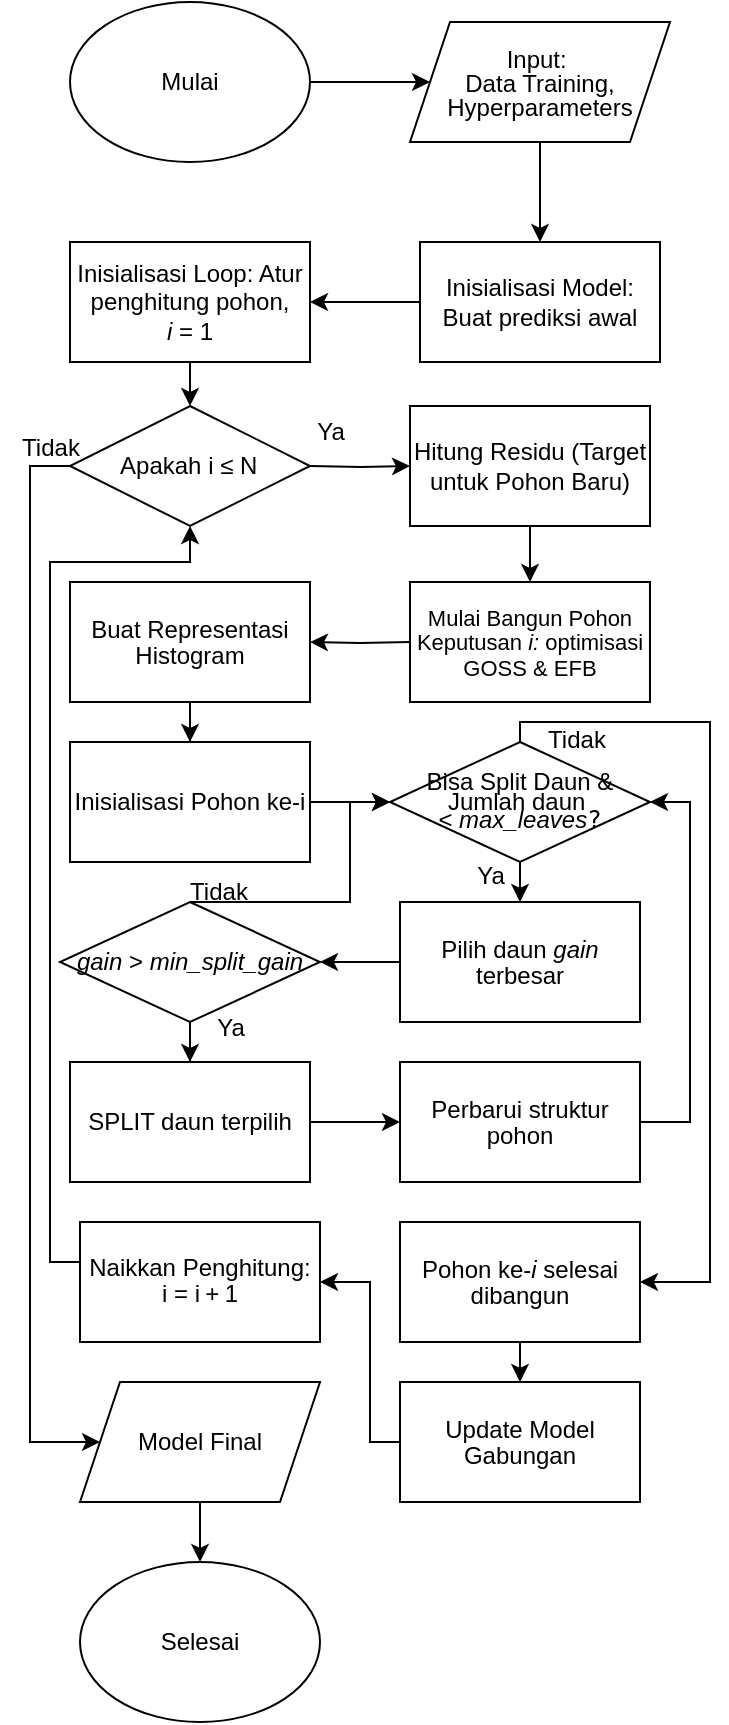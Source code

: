 <mxfile version="27.0.9">
  <diagram name="Page-1" id="VA4MJNgwqOIxdSmJhErK">
    <mxGraphModel dx="872" dy="529" grid="1" gridSize="10" guides="1" tooltips="1" connect="1" arrows="1" fold="1" page="1" pageScale="1" pageWidth="827" pageHeight="1169" math="0" shadow="0">
      <root>
        <mxCell id="0" />
        <mxCell id="1" parent="0" />
        <mxCell id="NbCu8QdAzqQWzqPstgnW-3" value="" style="edgeStyle=orthogonalEdgeStyle;rounded=0;orthogonalLoop=1;jettySize=auto;html=1;fontFamily=Helvetica;fontSize=12;fontColor=default;" parent="1" source="NbCu8QdAzqQWzqPstgnW-1" target="NbCu8QdAzqQWzqPstgnW-2" edge="1">
          <mxGeometry relative="1" as="geometry" />
        </mxCell>
        <mxCell id="NbCu8QdAzqQWzqPstgnW-1" value="Mulai" style="ellipse;whiteSpace=wrap;html=1;fillColor=none;" parent="1" vertex="1">
          <mxGeometry x="340" y="100" width="120" height="80" as="geometry" />
        </mxCell>
        <mxCell id="NbCu8QdAzqQWzqPstgnW-5" value="" style="edgeStyle=orthogonalEdgeStyle;rounded=0;orthogonalLoop=1;jettySize=auto;html=1;fontFamily=Helvetica;fontSize=12;fontColor=default;" parent="1" source="NbCu8QdAzqQWzqPstgnW-2" target="NbCu8QdAzqQWzqPstgnW-4" edge="1">
          <mxGeometry relative="1" as="geometry" />
        </mxCell>
        <mxCell id="NbCu8QdAzqQWzqPstgnW-2" value="&lt;div style=&quot;line-height: 100%;&quot;&gt;Input:&amp;nbsp;&lt;/div&gt;&lt;div style=&quot;line-height: 100%;&quot;&gt;Data Training, Hyperparameters&lt;/div&gt;" style="shape=parallelogram;perimeter=parallelogramPerimeter;whiteSpace=wrap;html=1;fixedSize=1;strokeColor=default;align=center;verticalAlign=middle;fontFamily=Helvetica;fontSize=12;fontColor=default;fillColor=none;" parent="1" vertex="1">
          <mxGeometry x="510.01" y="110" width="129.99" height="60" as="geometry" />
        </mxCell>
        <mxCell id="NbCu8QdAzqQWzqPstgnW-7" value="" style="edgeStyle=orthogonalEdgeStyle;rounded=0;orthogonalLoop=1;jettySize=auto;html=1;fontFamily=Helvetica;fontSize=12;fontColor=default;" parent="1" source="NbCu8QdAzqQWzqPstgnW-4" target="NbCu8QdAzqQWzqPstgnW-6" edge="1">
          <mxGeometry relative="1" as="geometry" />
        </mxCell>
        <mxCell id="NbCu8QdAzqQWzqPstgnW-4" value="Inisialisasi Model: Buat prediksi awal" style="rounded=0;whiteSpace=wrap;html=1;strokeColor=default;align=center;verticalAlign=middle;fontFamily=Helvetica;fontSize=12;fontColor=default;fillColor=none;" parent="1" vertex="1">
          <mxGeometry x="515" y="220" width="120" height="60" as="geometry" />
        </mxCell>
        <mxCell id="gYYAoUsyfD0-Huga9Zhp-12" value="" style="edgeStyle=orthogonalEdgeStyle;rounded=0;orthogonalLoop=1;jettySize=auto;html=1;" parent="1" source="NbCu8QdAzqQWzqPstgnW-6" target="gYYAoUsyfD0-Huga9Zhp-3" edge="1">
          <mxGeometry relative="1" as="geometry" />
        </mxCell>
        <mxCell id="NbCu8QdAzqQWzqPstgnW-6" value="Inisialisasi Loop: Atur penghitung pohon, &lt;span class=&quot;katex&quot;&gt;&lt;span aria-hidden=&quot;true&quot; class=&quot;katex-html&quot;&gt;&lt;span class=&quot;base&quot;&gt;&lt;span style=&quot;height: 0.659em;&quot; class=&quot;strut&quot;&gt;&lt;/span&gt;&lt;span class=&quot;mord mathnormal&quot;&gt;&lt;i&gt;i&lt;/i&gt;&lt;/span&gt;&lt;span style=&quot;margin-right: 0.278em;&quot; class=&quot;mspace&quot;&gt;&lt;/span&gt;&lt;span class=&quot;mrel&quot;&gt;=&lt;/span&gt;&lt;span style=&quot;margin-right: 0.278em;&quot; class=&quot;mspace&quot;&gt;&lt;/span&gt;&lt;/span&gt;&lt;span class=&quot;base&quot;&gt;&lt;span style=&quot;height: 0.644em;&quot; class=&quot;strut&quot;&gt;&lt;/span&gt;&lt;span class=&quot;mord&quot;&gt;1&lt;/span&gt;&lt;/span&gt;&lt;/span&gt;&lt;/span&gt;" style="rounded=0;whiteSpace=wrap;html=1;strokeColor=default;align=center;verticalAlign=middle;fontFamily=Helvetica;fontSize=12;fontColor=default;fillColor=none;" parent="1" vertex="1">
          <mxGeometry x="340" y="220" width="120" height="60" as="geometry" />
        </mxCell>
        <mxCell id="NbCu8QdAzqQWzqPstgnW-11" value="" style="edgeStyle=orthogonalEdgeStyle;rounded=0;orthogonalLoop=1;jettySize=auto;html=1;fontFamily=Helvetica;fontSize=12;fontColor=default;" parent="1" target="NbCu8QdAzqQWzqPstgnW-10" edge="1">
          <mxGeometry relative="1" as="geometry">
            <mxPoint x="460" y="332" as="sourcePoint" />
          </mxGeometry>
        </mxCell>
        <mxCell id="gYYAoUsyfD0-Huga9Zhp-15" value="" style="edgeStyle=orthogonalEdgeStyle;rounded=0;orthogonalLoop=1;jettySize=auto;html=1;" parent="1" source="NbCu8QdAzqQWzqPstgnW-10" target="gYYAoUsyfD0-Huga9Zhp-11" edge="1">
          <mxGeometry relative="1" as="geometry" />
        </mxCell>
        <mxCell id="NbCu8QdAzqQWzqPstgnW-10" value="Hitung Residu (Target untuk Pohon Baru)" style="rounded=0;whiteSpace=wrap;html=1;strokeColor=default;align=center;verticalAlign=middle;fontFamily=Helvetica;fontSize=12;fontColor=default;fillColor=none;" parent="1" vertex="1">
          <mxGeometry x="510" y="302" width="120" height="60" as="geometry" />
        </mxCell>
        <mxCell id="gYYAoUsyfD0-Huga9Zhp-17" value="" style="edgeStyle=orthogonalEdgeStyle;rounded=0;orthogonalLoop=1;jettySize=auto;html=1;" parent="1" source="NbCu8QdAzqQWzqPstgnW-14" target="gYYAoUsyfD0-Huga9Zhp-16" edge="1">
          <mxGeometry relative="1" as="geometry" />
        </mxCell>
        <mxCell id="NbCu8QdAzqQWzqPstgnW-14" value="&lt;div style=&quot;line-height: 105%;&quot;&gt;Buat Representasi Histogram&lt;/div&gt;" style="rounded=0;whiteSpace=wrap;html=1;strokeColor=default;align=center;verticalAlign=middle;fontFamily=Helvetica;fontSize=12;fontColor=default;fillColor=none;" parent="1" vertex="1">
          <mxGeometry x="340" y="390" width="119.99" height="60" as="geometry" />
        </mxCell>
        <mxCell id="gYYAoUsyfD0-Huga9Zhp-41" style="edgeStyle=orthogonalEdgeStyle;rounded=0;orthogonalLoop=1;jettySize=auto;html=1;entryX=0;entryY=0.5;entryDx=0;entryDy=0;" parent="1" source="gYYAoUsyfD0-Huga9Zhp-3" target="gYYAoUsyfD0-Huga9Zhp-38" edge="1">
          <mxGeometry relative="1" as="geometry">
            <Array as="points">
              <mxPoint x="320" y="332" />
              <mxPoint x="320" y="820" />
            </Array>
          </mxGeometry>
        </mxCell>
        <mxCell id="gYYAoUsyfD0-Huga9Zhp-3" value="Apakah &lt;span class=&quot;katex&quot;&gt;&lt;span aria-hidden=&quot;true&quot; class=&quot;katex-html&quot;&gt;&lt;span class=&quot;base&quot;&gt;&lt;span style=&quot;height: 0.795em; vertical-align: -0.136em;&quot; class=&quot;strut&quot;&gt;&lt;/span&gt;&lt;span class=&quot;mord mathnormal&quot;&gt;i&lt;/span&gt;&lt;span style=&quot;margin-right: 0.278em;&quot; class=&quot;mspace&quot;&gt;&lt;/span&gt;&lt;span class=&quot;mrel&quot;&gt;≤&lt;/span&gt;&lt;span style=&quot;margin-right: 0.278em;&quot; class=&quot;mspace&quot;&gt;&lt;/span&gt;&lt;/span&gt;&lt;span class=&quot;base&quot;&gt;&lt;span style=&quot;height: 0.683em;&quot; class=&quot;strut&quot;&gt;&lt;/span&gt;&lt;span style=&quot;margin-right: 0.109em;&quot; class=&quot;mord mathnormal&quot;&gt;N&lt;/span&gt;&lt;/span&gt;&lt;/span&gt;&lt;/span&gt;" style="rhombus;whiteSpace=wrap;html=1;fillColor=none;" parent="1" vertex="1">
          <mxGeometry x="340" y="302" width="120" height="60" as="geometry" />
        </mxCell>
        <mxCell id="gYYAoUsyfD0-Huga9Zhp-5" value="Ya" style="text;html=1;align=center;verticalAlign=middle;resizable=0;points=[];autosize=1;strokeColor=none;fillColor=none;" parent="1" vertex="1">
          <mxGeometry x="450" y="300" width="40" height="30" as="geometry" />
        </mxCell>
        <mxCell id="gYYAoUsyfD0-Huga9Zhp-10" value="" style="edgeStyle=orthogonalEdgeStyle;rounded=0;orthogonalLoop=1;jettySize=auto;html=1;" parent="1" target="NbCu8QdAzqQWzqPstgnW-14" edge="1">
          <mxGeometry relative="1" as="geometry">
            <mxPoint x="510" y="420" as="sourcePoint" />
          </mxGeometry>
        </mxCell>
        <mxCell id="gYYAoUsyfD0-Huga9Zhp-11" value="&lt;div style=&quot;line-height: 105%;&quot;&gt;&lt;font style=&quot;font-size: 11px;&quot;&gt;Mulai Bangun Pohon Keputusan&amp;nbsp;&lt;i&gt;i:&amp;nbsp;&lt;/i&gt;&lt;span style=&quot;background-color: transparent; color: light-dark(rgb(0, 0, 0), rgb(255, 255, 255));&quot;&gt;optimisasi GOSS &amp;amp; EFB&lt;/span&gt;&lt;/font&gt;&lt;/div&gt;" style="rounded=0;whiteSpace=wrap;html=1;strokeColor=default;align=center;verticalAlign=middle;fontFamily=Helvetica;fontSize=12;fontColor=default;fillColor=none;" parent="1" vertex="1">
          <mxGeometry x="510" y="390" width="119.99" height="60" as="geometry" />
        </mxCell>
        <mxCell id="gYYAoUsyfD0-Huga9Zhp-20" value="" style="edgeStyle=orthogonalEdgeStyle;rounded=0;orthogonalLoop=1;jettySize=auto;html=1;" parent="1" source="gYYAoUsyfD0-Huga9Zhp-16" target="gYYAoUsyfD0-Huga9Zhp-18" edge="1">
          <mxGeometry relative="1" as="geometry" />
        </mxCell>
        <mxCell id="gYYAoUsyfD0-Huga9Zhp-16" value="&lt;div style=&quot;line-height: 105%;&quot;&gt;Inisialisasi Pohon ke-i&lt;/div&gt;" style="rounded=0;whiteSpace=wrap;html=1;strokeColor=default;align=center;verticalAlign=middle;fontFamily=Helvetica;fontSize=12;fontColor=default;fillColor=none;" parent="1" vertex="1">
          <mxGeometry x="340.01" y="470" width="119.99" height="60" as="geometry" />
        </mxCell>
        <mxCell id="gYYAoUsyfD0-Huga9Zhp-22" value="" style="edgeStyle=orthogonalEdgeStyle;rounded=0;orthogonalLoop=1;jettySize=auto;html=1;" parent="1" source="gYYAoUsyfD0-Huga9Zhp-18" target="gYYAoUsyfD0-Huga9Zhp-21" edge="1">
          <mxGeometry relative="1" as="geometry" />
        </mxCell>
        <mxCell id="gYYAoUsyfD0-Huga9Zhp-43" style="edgeStyle=orthogonalEdgeStyle;rounded=0;orthogonalLoop=1;jettySize=auto;html=1;exitX=0.5;exitY=0;exitDx=0;exitDy=0;entryX=1;entryY=0.5;entryDx=0;entryDy=0;" parent="1" source="gYYAoUsyfD0-Huga9Zhp-18" target="gYYAoUsyfD0-Huga9Zhp-31" edge="1">
          <mxGeometry relative="1" as="geometry">
            <Array as="points">
              <mxPoint x="565" y="460" />
              <mxPoint x="660" y="460" />
              <mxPoint x="660" y="740" />
            </Array>
          </mxGeometry>
        </mxCell>
        <mxCell id="gYYAoUsyfD0-Huga9Zhp-18" value="&lt;div style=&quot;line-height: 80%;&quot;&gt;&lt;div&gt;&lt;font style=&quot;line-height: 80%;&quot;&gt;Bisa Split Daun &amp;amp;&lt;/font&gt;&lt;/div&gt;&lt;div&gt;&lt;font style=&quot;line-height: 80%;&quot;&gt;Jumlah daun&amp;nbsp;&lt;/font&gt;&lt;/div&gt;&lt;div&gt;&lt;font style=&quot;line-height: 80%;&quot;&gt;&lt;span style=&quot;background-color: transparent; color: light-dark(rgb(0, 0, 0), rgb(255, 255, 255));&quot;&gt;&amp;lt; &lt;/span&gt;&lt;code style=&quot;background-color: transparent; color: light-dark(rgb(0, 0, 0), rgb(255, 255, 255));&quot;&gt;&lt;font style=&quot;&quot; face=&quot;Helvetica&quot;&gt;&lt;i&gt;max_leaves&lt;/i&gt;&lt;/font&gt;?&lt;/code&gt;&lt;/font&gt;&lt;/div&gt;&lt;/div&gt;" style="rhombus;whiteSpace=wrap;html=1;strokeColor=default;align=center;verticalAlign=middle;fontFamily=Helvetica;fontSize=12;fontColor=default;fillColor=none;" parent="1" vertex="1">
          <mxGeometry x="500" y="470" width="129.99" height="60" as="geometry" />
        </mxCell>
        <mxCell id="gYYAoUsyfD0-Huga9Zhp-24" value="" style="edgeStyle=orthogonalEdgeStyle;rounded=0;orthogonalLoop=1;jettySize=auto;html=1;" parent="1" source="gYYAoUsyfD0-Huga9Zhp-21" target="gYYAoUsyfD0-Huga9Zhp-23" edge="1">
          <mxGeometry relative="1" as="geometry" />
        </mxCell>
        <mxCell id="gYYAoUsyfD0-Huga9Zhp-21" value="&lt;div style=&quot;line-height: 105%;&quot;&gt;Pilih daun &lt;i&gt;gain &lt;/i&gt;terbesar&lt;/div&gt;" style="rounded=0;whiteSpace=wrap;html=1;strokeColor=default;align=center;verticalAlign=middle;fontFamily=Helvetica;fontSize=12;fontColor=default;fillColor=none;" parent="1" vertex="1">
          <mxGeometry x="505" y="550" width="119.99" height="60" as="geometry" />
        </mxCell>
        <mxCell id="gYYAoUsyfD0-Huga9Zhp-27" value="" style="edgeStyle=orthogonalEdgeStyle;rounded=0;orthogonalLoop=1;jettySize=auto;html=1;" parent="1" source="gYYAoUsyfD0-Huga9Zhp-23" target="gYYAoUsyfD0-Huga9Zhp-26" edge="1">
          <mxGeometry relative="1" as="geometry" />
        </mxCell>
        <mxCell id="gYYAoUsyfD0-Huga9Zhp-47" style="edgeStyle=orthogonalEdgeStyle;rounded=0;orthogonalLoop=1;jettySize=auto;html=1;entryX=0;entryY=0.5;entryDx=0;entryDy=0;" parent="1" source="gYYAoUsyfD0-Huga9Zhp-23" target="gYYAoUsyfD0-Huga9Zhp-18" edge="1">
          <mxGeometry relative="1" as="geometry">
            <Array as="points">
              <mxPoint x="480" y="550" />
              <mxPoint x="480" y="500" />
            </Array>
          </mxGeometry>
        </mxCell>
        <mxCell id="gYYAoUsyfD0-Huga9Zhp-23" value="&lt;div style=&quot;line-height: 80%;&quot;&gt;&lt;div&gt;&lt;font&gt;&lt;i style=&quot;&quot;&gt;gain &lt;/i&gt;&amp;gt; &lt;i style=&quot;&quot;&gt;min_split_gain&lt;/i&gt;&lt;/font&gt;&lt;/div&gt;&lt;/div&gt;" style="rhombus;whiteSpace=wrap;html=1;strokeColor=default;align=center;verticalAlign=middle;fontFamily=Helvetica;fontSize=12;fontColor=default;fillColor=none;" parent="1" vertex="1">
          <mxGeometry x="335" y="550" width="129.99" height="60" as="geometry" />
        </mxCell>
        <mxCell id="gYYAoUsyfD0-Huga9Zhp-25" value="Ya" style="text;html=1;align=center;verticalAlign=middle;resizable=0;points=[];autosize=1;strokeColor=none;fillColor=none;" parent="1" vertex="1">
          <mxGeometry x="530" y="522" width="40" height="30" as="geometry" />
        </mxCell>
        <mxCell id="gYYAoUsyfD0-Huga9Zhp-29" value="" style="edgeStyle=orthogonalEdgeStyle;rounded=0;orthogonalLoop=1;jettySize=auto;html=1;" parent="1" source="gYYAoUsyfD0-Huga9Zhp-26" target="gYYAoUsyfD0-Huga9Zhp-28" edge="1">
          <mxGeometry relative="1" as="geometry" />
        </mxCell>
        <mxCell id="gYYAoUsyfD0-Huga9Zhp-26" value="&lt;div style=&quot;line-height: 105%;&quot;&gt;SPLIT daun terpilih&lt;/div&gt;" style="rounded=0;whiteSpace=wrap;html=1;strokeColor=default;align=center;verticalAlign=middle;fontFamily=Helvetica;fontSize=12;fontColor=default;fillColor=none;" parent="1" vertex="1">
          <mxGeometry x="340" y="630" width="119.99" height="60" as="geometry" />
        </mxCell>
        <mxCell id="gYYAoUsyfD0-Huga9Zhp-30" style="edgeStyle=orthogonalEdgeStyle;rounded=0;orthogonalLoop=1;jettySize=auto;html=1;entryX=1;entryY=0.5;entryDx=0;entryDy=0;" parent="1" source="gYYAoUsyfD0-Huga9Zhp-28" target="gYYAoUsyfD0-Huga9Zhp-18" edge="1">
          <mxGeometry relative="1" as="geometry">
            <Array as="points">
              <mxPoint x="650" y="660" />
              <mxPoint x="650" y="500" />
            </Array>
          </mxGeometry>
        </mxCell>
        <mxCell id="gYYAoUsyfD0-Huga9Zhp-28" value="&lt;div style=&quot;line-height: 105%;&quot;&gt;Perbarui struktur pohon&lt;/div&gt;" style="rounded=0;whiteSpace=wrap;html=1;strokeColor=default;align=center;verticalAlign=middle;fontFamily=Helvetica;fontSize=12;fontColor=default;fillColor=none;" parent="1" vertex="1">
          <mxGeometry x="505" y="630" width="119.99" height="60" as="geometry" />
        </mxCell>
        <mxCell id="gYYAoUsyfD0-Huga9Zhp-45" value="" style="edgeStyle=orthogonalEdgeStyle;rounded=0;orthogonalLoop=1;jettySize=auto;html=1;" parent="1" source="gYYAoUsyfD0-Huga9Zhp-31" target="gYYAoUsyfD0-Huga9Zhp-33" edge="1">
          <mxGeometry relative="1" as="geometry" />
        </mxCell>
        <mxCell id="gYYAoUsyfD0-Huga9Zhp-31" value="&lt;div style=&quot;line-height: 105%;&quot;&gt;Pohon ke-&lt;i&gt;i&lt;/i&gt;&amp;nbsp;selesai dibangun&lt;/div&gt;" style="rounded=0;whiteSpace=wrap;html=1;strokeColor=default;align=center;verticalAlign=middle;fontFamily=Helvetica;fontSize=12;fontColor=default;fillColor=none;" parent="1" vertex="1">
          <mxGeometry x="504.99" y="710" width="119.99" height="60" as="geometry" />
        </mxCell>
        <mxCell id="gYYAoUsyfD0-Huga9Zhp-36" value="" style="edgeStyle=orthogonalEdgeStyle;rounded=0;orthogonalLoop=1;jettySize=auto;html=1;" parent="1" source="gYYAoUsyfD0-Huga9Zhp-33" target="gYYAoUsyfD0-Huga9Zhp-35" edge="1">
          <mxGeometry relative="1" as="geometry">
            <Array as="points">
              <mxPoint x="490" y="820" />
              <mxPoint x="490" y="740" />
            </Array>
          </mxGeometry>
        </mxCell>
        <mxCell id="gYYAoUsyfD0-Huga9Zhp-33" value="&lt;div style=&quot;line-height: 105%;&quot;&gt;Update Model Gabungan&lt;/div&gt;" style="rounded=0;whiteSpace=wrap;html=1;strokeColor=default;align=center;verticalAlign=middle;fontFamily=Helvetica;fontSize=12;fontColor=default;fillColor=none;" parent="1" vertex="1">
          <mxGeometry x="505" y="790" width="119.99" height="60" as="geometry" />
        </mxCell>
        <mxCell id="gYYAoUsyfD0-Huga9Zhp-37" style="edgeStyle=orthogonalEdgeStyle;rounded=0;orthogonalLoop=1;jettySize=auto;html=1;entryX=0.5;entryY=1;entryDx=0;entryDy=0;" parent="1" source="gYYAoUsyfD0-Huga9Zhp-35" target="gYYAoUsyfD0-Huga9Zhp-3" edge="1">
          <mxGeometry relative="1" as="geometry">
            <Array as="points">
              <mxPoint x="330" y="730" />
              <mxPoint x="330" y="380" />
              <mxPoint x="400" y="380" />
            </Array>
          </mxGeometry>
        </mxCell>
        <mxCell id="gYYAoUsyfD0-Huga9Zhp-35" value="&lt;div style=&quot;line-height: 105%;&quot;&gt;Naikkan Penghitung: &lt;span class=&quot;katex&quot;&gt;&lt;span aria-hidden=&quot;true&quot; class=&quot;katex-html&quot;&gt;&lt;span class=&quot;base&quot;&gt;&lt;span style=&quot;height: 0.659em;&quot; class=&quot;strut&quot;&gt;&lt;/span&gt;&lt;span class=&quot;mord mathnormal&quot;&gt;i&lt;/span&gt;&lt;span style=&quot;margin-right: 0.278em;&quot; class=&quot;mspace&quot;&gt;&lt;/span&gt;&lt;span class=&quot;mrel&quot;&gt;=&lt;/span&gt;&lt;span style=&quot;margin-right: 0.278em;&quot; class=&quot;mspace&quot;&gt;&lt;/span&gt;&lt;/span&gt;&lt;span class=&quot;base&quot;&gt;&lt;span style=&quot;height: 0.743em; vertical-align: -0.083em;&quot; class=&quot;strut&quot;&gt;&lt;/span&gt;&lt;span class=&quot;mord mathnormal&quot;&gt;i&lt;/span&gt;&lt;span style=&quot;margin-right: 0.222em;&quot; class=&quot;mspace&quot;&gt;&lt;/span&gt;&lt;span class=&quot;mbin&quot;&gt;+&lt;/span&gt;&lt;span style=&quot;margin-right: 0.222em;&quot; class=&quot;mspace&quot;&gt;&lt;/span&gt;&lt;/span&gt;&lt;span class=&quot;base&quot;&gt;&lt;span style=&quot;height: 0.644em;&quot; class=&quot;strut&quot;&gt;&lt;/span&gt;&lt;span class=&quot;mord&quot;&gt;1&lt;/span&gt;&lt;/span&gt;&lt;/span&gt;&lt;/span&gt;&lt;/div&gt;" style="rounded=0;whiteSpace=wrap;html=1;strokeColor=default;align=center;verticalAlign=middle;fontFamily=Helvetica;fontSize=12;fontColor=default;fillColor=none;" parent="1" vertex="1">
          <mxGeometry x="345" y="710" width="119.99" height="60" as="geometry" />
        </mxCell>
        <mxCell id="gYYAoUsyfD0-Huga9Zhp-40" value="" style="edgeStyle=orthogonalEdgeStyle;rounded=0;orthogonalLoop=1;jettySize=auto;html=1;" parent="1" source="gYYAoUsyfD0-Huga9Zhp-38" target="gYYAoUsyfD0-Huga9Zhp-39" edge="1">
          <mxGeometry relative="1" as="geometry" />
        </mxCell>
        <mxCell id="gYYAoUsyfD0-Huga9Zhp-38" value="Model Final" style="shape=parallelogram;perimeter=parallelogramPerimeter;whiteSpace=wrap;html=1;fixedSize=1;strokeColor=default;align=center;verticalAlign=middle;fontFamily=Helvetica;fontSize=12;fontColor=default;fillColor=none;" parent="1" vertex="1">
          <mxGeometry x="345" y="790" width="120" height="60" as="geometry" />
        </mxCell>
        <mxCell id="gYYAoUsyfD0-Huga9Zhp-39" value="Selesai" style="ellipse;whiteSpace=wrap;html=1;strokeColor=default;align=center;verticalAlign=middle;fontFamily=Helvetica;fontSize=12;fontColor=default;fillColor=none;" parent="1" vertex="1">
          <mxGeometry x="345" y="880" width="120" height="80" as="geometry" />
        </mxCell>
        <mxCell id="gYYAoUsyfD0-Huga9Zhp-42" value="Tidak" style="text;html=1;align=center;verticalAlign=middle;resizable=0;points=[];autosize=1;strokeColor=none;fillColor=none;" parent="1" vertex="1">
          <mxGeometry x="305" y="308" width="50" height="30" as="geometry" />
        </mxCell>
        <mxCell id="gYYAoUsyfD0-Huga9Zhp-44" value="Tidak" style="text;html=1;align=center;verticalAlign=middle;resizable=0;points=[];autosize=1;strokeColor=none;fillColor=none;" parent="1" vertex="1">
          <mxGeometry x="568" y="454" width="50" height="30" as="geometry" />
        </mxCell>
        <mxCell id="gYYAoUsyfD0-Huga9Zhp-46" value="Ya" style="text;html=1;align=center;verticalAlign=middle;resizable=0;points=[];autosize=1;strokeColor=none;fillColor=none;" parent="1" vertex="1">
          <mxGeometry x="400" y="598" width="40" height="30" as="geometry" />
        </mxCell>
        <mxCell id="gYYAoUsyfD0-Huga9Zhp-48" value="Tidak" style="text;html=1;align=center;verticalAlign=middle;resizable=0;points=[];autosize=1;strokeColor=none;fillColor=none;" parent="1" vertex="1">
          <mxGeometry x="389" y="530" width="50" height="30" as="geometry" />
        </mxCell>
      </root>
    </mxGraphModel>
  </diagram>
</mxfile>
